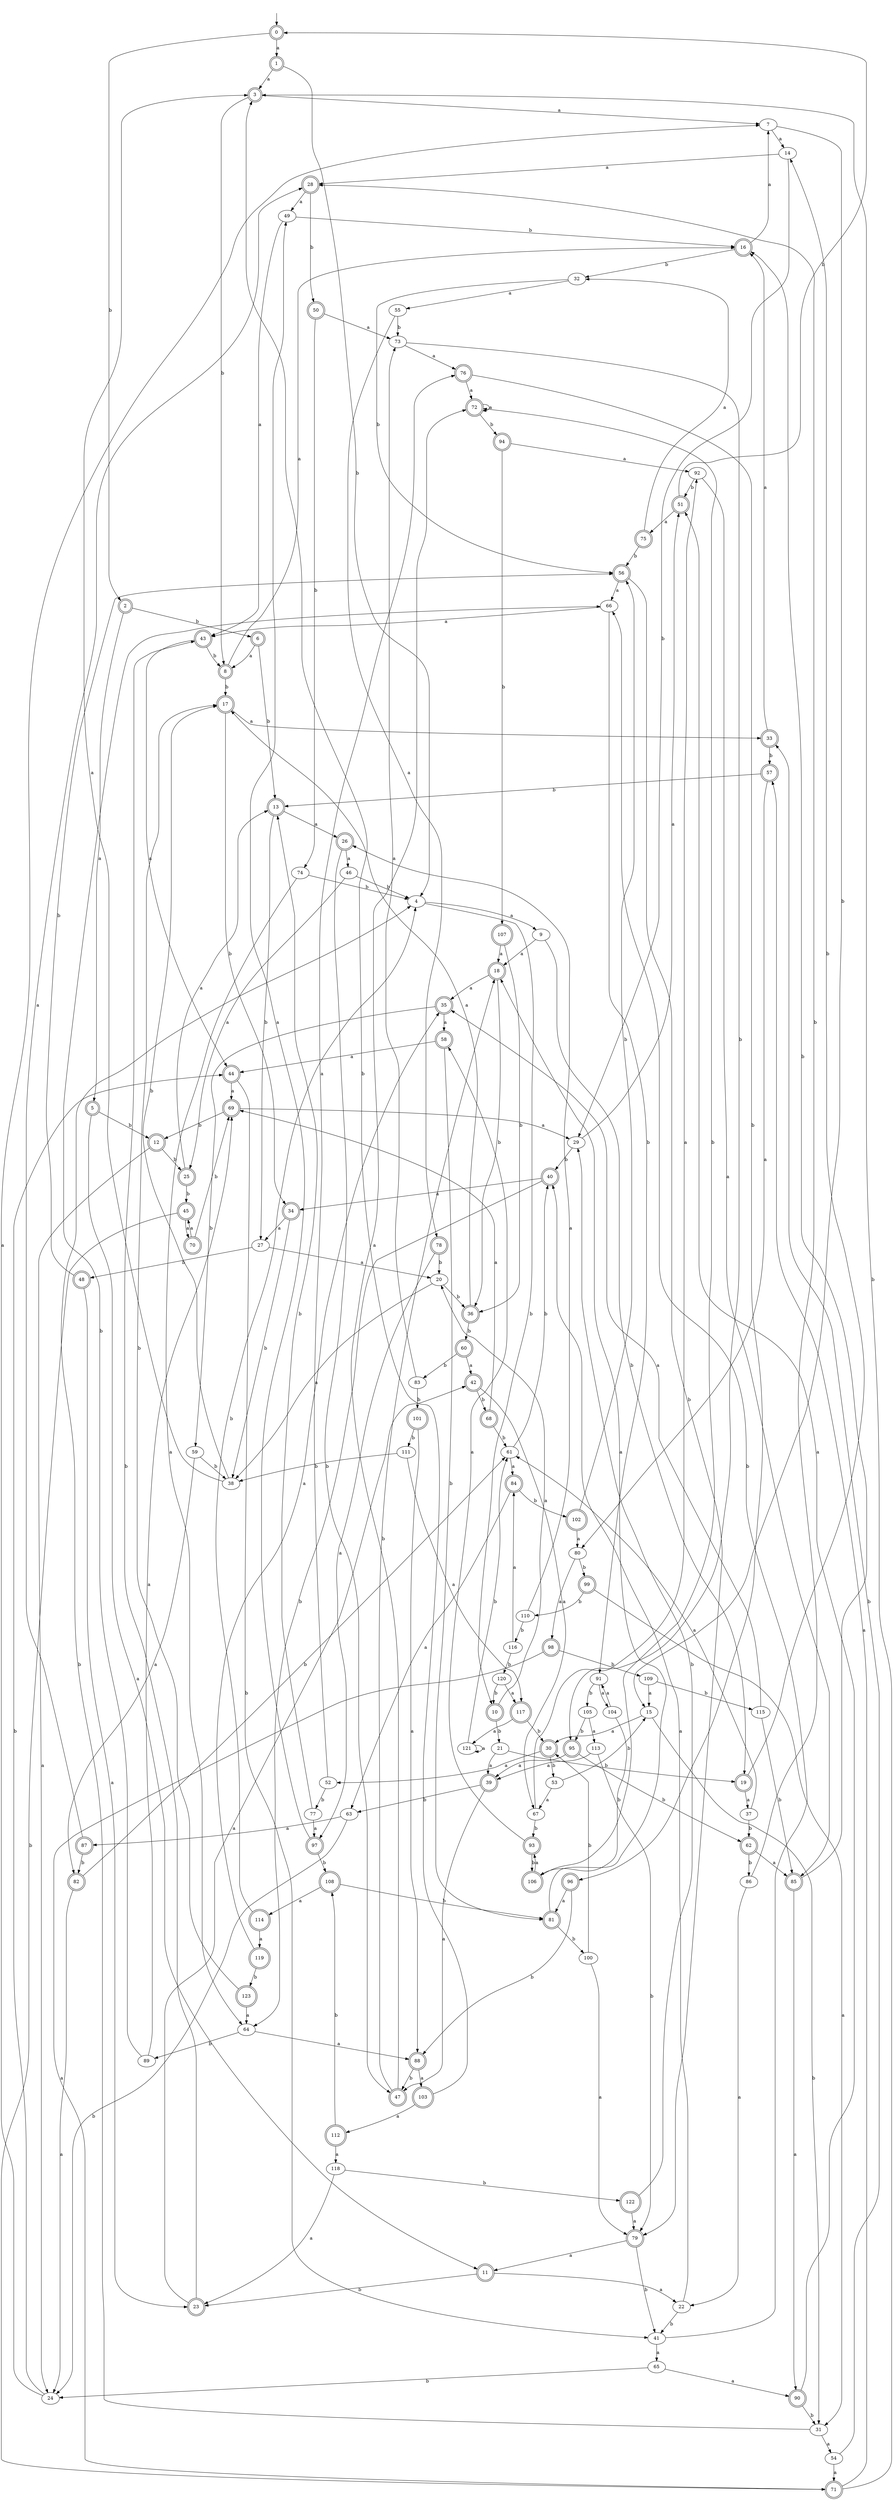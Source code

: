 digraph RandomDFA {
  __start0 [label="", shape=none];
  __start0 -> 0 [label=""];
  0 [shape=circle] [shape=doublecircle]
  0 -> 1 [label="a"]
  0 -> 2 [label="b"]
  1 [shape=doublecircle]
  1 -> 3 [label="a"]
  1 -> 4 [label="b"]
  2 [shape=doublecircle]
  2 -> 5 [label="a"]
  2 -> 6 [label="b"]
  3 [shape=doublecircle]
  3 -> 7 [label="a"]
  3 -> 8 [label="b"]
  4
  4 -> 9 [label="a"]
  4 -> 10 [label="b"]
  5 [shape=doublecircle]
  5 -> 11 [label="a"]
  5 -> 12 [label="b"]
  6 [shape=doublecircle]
  6 -> 8 [label="a"]
  6 -> 13 [label="b"]
  7
  7 -> 14 [label="a"]
  7 -> 15 [label="b"]
  8 [shape=doublecircle]
  8 -> 16 [label="a"]
  8 -> 17 [label="b"]
  9
  9 -> 18 [label="a"]
  9 -> 19 [label="b"]
  10 [shape=doublecircle]
  10 -> 20 [label="a"]
  10 -> 21 [label="b"]
  11 [shape=doublecircle]
  11 -> 22 [label="a"]
  11 -> 23 [label="b"]
  12 [shape=doublecircle]
  12 -> 24 [label="a"]
  12 -> 25 [label="b"]
  13 [shape=doublecircle]
  13 -> 26 [label="a"]
  13 -> 27 [label="b"]
  14
  14 -> 28 [label="a"]
  14 -> 29 [label="b"]
  15
  15 -> 30 [label="a"]
  15 -> 31 [label="b"]
  16 [shape=doublecircle]
  16 -> 7 [label="a"]
  16 -> 32 [label="b"]
  17 [shape=doublecircle]
  17 -> 33 [label="a"]
  17 -> 34 [label="b"]
  18 [shape=doublecircle]
  18 -> 35 [label="a"]
  18 -> 36 [label="b"]
  19 [shape=doublecircle]
  19 -> 37 [label="a"]
  19 -> 14 [label="b"]
  20
  20 -> 38 [label="a"]
  20 -> 36 [label="b"]
  21
  21 -> 39 [label="a"]
  21 -> 19 [label="b"]
  22
  22 -> 40 [label="a"]
  22 -> 41 [label="b"]
  23 [shape=doublecircle]
  23 -> 42 [label="a"]
  23 -> 43 [label="b"]
  24
  24 -> 7 [label="a"]
  24 -> 44 [label="b"]
  25 [shape=doublecircle]
  25 -> 13 [label="a"]
  25 -> 45 [label="b"]
  26 [shape=doublecircle]
  26 -> 46 [label="a"]
  26 -> 47 [label="b"]
  27
  27 -> 20 [label="a"]
  27 -> 48 [label="b"]
  28 [shape=doublecircle]
  28 -> 49 [label="a"]
  28 -> 50 [label="b"]
  29
  29 -> 51 [label="a"]
  29 -> 40 [label="b"]
  30 [shape=doublecircle]
  30 -> 52 [label="a"]
  30 -> 53 [label="b"]
  31
  31 -> 54 [label="a"]
  31 -> 4 [label="b"]
  32
  32 -> 55 [label="a"]
  32 -> 56 [label="b"]
  33 [shape=doublecircle]
  33 -> 16 [label="a"]
  33 -> 57 [label="b"]
  34 [shape=doublecircle]
  34 -> 27 [label="a"]
  34 -> 38 [label="b"]
  35 [shape=doublecircle]
  35 -> 58 [label="a"]
  35 -> 59 [label="b"]
  36 [shape=doublecircle]
  36 -> 17 [label="a"]
  36 -> 60 [label="b"]
  37
  37 -> 61 [label="a"]
  37 -> 62 [label="b"]
  38
  38 -> 3 [label="a"]
  38 -> 17 [label="b"]
  39 [shape=doublecircle]
  39 -> 47 [label="a"]
  39 -> 63 [label="b"]
  40 [shape=doublecircle]
  40 -> 34 [label="a"]
  40 -> 64 [label="b"]
  41
  41 -> 65 [label="a"]
  41 -> 66 [label="b"]
  42 [shape=doublecircle]
  42 -> 67 [label="a"]
  42 -> 68 [label="b"]
  43 [shape=doublecircle]
  43 -> 44 [label="a"]
  43 -> 8 [label="b"]
  44 [shape=doublecircle]
  44 -> 69 [label="a"]
  44 -> 41 [label="b"]
  45 [shape=doublecircle]
  45 -> 70 [label="a"]
  45 -> 71 [label="b"]
  46
  46 -> 25 [label="a"]
  46 -> 4 [label="b"]
  47 [shape=doublecircle]
  47 -> 72 [label="a"]
  47 -> 18 [label="b"]
  48 [shape=doublecircle]
  48 -> 23 [label="a"]
  48 -> 56 [label="b"]
  49
  49 -> 43 [label="a"]
  49 -> 16 [label="b"]
  50 [shape=doublecircle]
  50 -> 73 [label="a"]
  50 -> 74 [label="b"]
  51 [shape=doublecircle]
  51 -> 75 [label="a"]
  51 -> 0 [label="b"]
  52
  52 -> 76 [label="a"]
  52 -> 77 [label="b"]
  53
  53 -> 67 [label="a"]
  53 -> 15 [label="b"]
  54
  54 -> 71 [label="a"]
  54 -> 33 [label="b"]
  55
  55 -> 78 [label="a"]
  55 -> 73 [label="b"]
  56 [shape=doublecircle]
  56 -> 66 [label="a"]
  56 -> 79 [label="b"]
  57 [shape=doublecircle]
  57 -> 80 [label="a"]
  57 -> 13 [label="b"]
  58 [shape=doublecircle]
  58 -> 44 [label="a"]
  58 -> 81 [label="b"]
  59
  59 -> 82 [label="a"]
  59 -> 38 [label="b"]
  60 [shape=doublecircle]
  60 -> 42 [label="a"]
  60 -> 83 [label="b"]
  61
  61 -> 84 [label="a"]
  61 -> 40 [label="b"]
  62 [shape=doublecircle]
  62 -> 85 [label="a"]
  62 -> 86 [label="b"]
  63
  63 -> 87 [label="a"]
  63 -> 24 [label="b"]
  64
  64 -> 88 [label="a"]
  64 -> 89 [label="b"]
  65
  65 -> 90 [label="a"]
  65 -> 24 [label="b"]
  66
  66 -> 43 [label="a"]
  66 -> 91 [label="b"]
  67
  67 -> 92 [label="a"]
  67 -> 93 [label="b"]
  68 [shape=doublecircle]
  68 -> 69 [label="a"]
  68 -> 61 [label="b"]
  69 [shape=doublecircle]
  69 -> 29 [label="a"]
  69 -> 12 [label="b"]
  70 [shape=doublecircle]
  70 -> 45 [label="a"]
  70 -> 69 [label="b"]
  71 [shape=doublecircle]
  71 -> 57 [label="a"]
  71 -> 3 [label="b"]
  72 [shape=doublecircle]
  72 -> 72 [label="a"]
  72 -> 94 [label="b"]
  73
  73 -> 76 [label="a"]
  73 -> 95 [label="b"]
  74
  74 -> 64 [label="a"]
  74 -> 4 [label="b"]
  75 [shape=doublecircle]
  75 -> 32 [label="a"]
  75 -> 56 [label="b"]
  76 [shape=doublecircle]
  76 -> 72 [label="a"]
  76 -> 96 [label="b"]
  77
  77 -> 97 [label="a"]
  77 -> 13 [label="b"]
  78 [shape=doublecircle]
  78 -> 97 [label="a"]
  78 -> 20 [label="b"]
  79 [shape=doublecircle]
  79 -> 11 [label="a"]
  79 -> 41 [label="b"]
  80
  80 -> 98 [label="a"]
  80 -> 99 [label="b"]
  81 [shape=doublecircle]
  81 -> 18 [label="a"]
  81 -> 100 [label="b"]
  82 [shape=doublecircle]
  82 -> 24 [label="a"]
  82 -> 61 [label="b"]
  83
  83 -> 73 [label="a"]
  83 -> 101 [label="b"]
  84 [shape=doublecircle]
  84 -> 63 [label="a"]
  84 -> 102 [label="b"]
  85 [shape=doublecircle]
  85 -> 90 [label="a"]
  85 -> 16 [label="b"]
  86
  86 -> 22 [label="a"]
  86 -> 28 [label="b"]
  87 [shape=doublecircle]
  87 -> 28 [label="a"]
  87 -> 82 [label="b"]
  88 [shape=doublecircle]
  88 -> 103 [label="a"]
  88 -> 47 [label="b"]
  89
  89 -> 69 [label="a"]
  89 -> 66 [label="b"]
  90 [shape=doublecircle]
  90 -> 51 [label="a"]
  90 -> 31 [label="b"]
  91
  91 -> 104 [label="a"]
  91 -> 105 [label="b"]
  92
  92 -> 85 [label="a"]
  92 -> 51 [label="b"]
  93 [shape=doublecircle]
  93 -> 58 [label="a"]
  93 -> 106 [label="b"]
  94 [shape=doublecircle]
  94 -> 92 [label="a"]
  94 -> 107 [label="b"]
  95 [shape=doublecircle]
  95 -> 39 [label="a"]
  95 -> 62 [label="b"]
  96 [shape=doublecircle]
  96 -> 81 [label="a"]
  96 -> 88 [label="b"]
  97 [shape=doublecircle]
  97 -> 49 [label="a"]
  97 -> 108 [label="b"]
  98 [shape=doublecircle]
  98 -> 71 [label="a"]
  98 -> 109 [label="b"]
  99 [shape=doublecircle]
  99 -> 31 [label="a"]
  99 -> 110 [label="b"]
  100
  100 -> 79 [label="a"]
  100 -> 30 [label="b"]
  101 [shape=doublecircle]
  101 -> 88 [label="a"]
  101 -> 111 [label="b"]
  102 [shape=doublecircle]
  102 -> 80 [label="a"]
  102 -> 56 [label="b"]
  103 [shape=doublecircle]
  103 -> 112 [label="a"]
  103 -> 3 [label="b"]
  104
  104 -> 91 [label="a"]
  104 -> 106 [label="b"]
  105
  105 -> 113 [label="a"]
  105 -> 95 [label="b"]
  106 [shape=doublecircle]
  106 -> 93 [label="a"]
  106 -> 72 [label="b"]
  107 [shape=doublecircle]
  107 -> 18 [label="a"]
  107 -> 36 [label="b"]
  108 [shape=doublecircle]
  108 -> 114 [label="a"]
  108 -> 81 [label="b"]
  109
  109 -> 15 [label="a"]
  109 -> 115 [label="b"]
  110
  110 -> 26 [label="a"]
  110 -> 116 [label="b"]
  111
  111 -> 117 [label="a"]
  111 -> 38 [label="b"]
  112 [shape=doublecircle]
  112 -> 118 [label="a"]
  112 -> 108 [label="b"]
  113
  113 -> 39 [label="a"]
  113 -> 79 [label="b"]
  114 [shape=doublecircle]
  114 -> 119 [label="a"]
  114 -> 4 [label="b"]
  115
  115 -> 35 [label="a"]
  115 -> 85 [label="b"]
  116
  116 -> 84 [label="a"]
  116 -> 120 [label="b"]
  117 [shape=doublecircle]
  117 -> 121 [label="a"]
  117 -> 30 [label="b"]
  118
  118 -> 23 [label="a"]
  118 -> 122 [label="b"]
  119 [shape=doublecircle]
  119 -> 35 [label="a"]
  119 -> 123 [label="b"]
  120
  120 -> 117 [label="a"]
  120 -> 10 [label="b"]
  121
  121 -> 121 [label="a"]
  121 -> 61 [label="b"]
  122 [shape=doublecircle]
  122 -> 79 [label="a"]
  122 -> 29 [label="b"]
  123 [shape=doublecircle]
  123 -> 64 [label="a"]
  123 -> 17 [label="b"]
}

